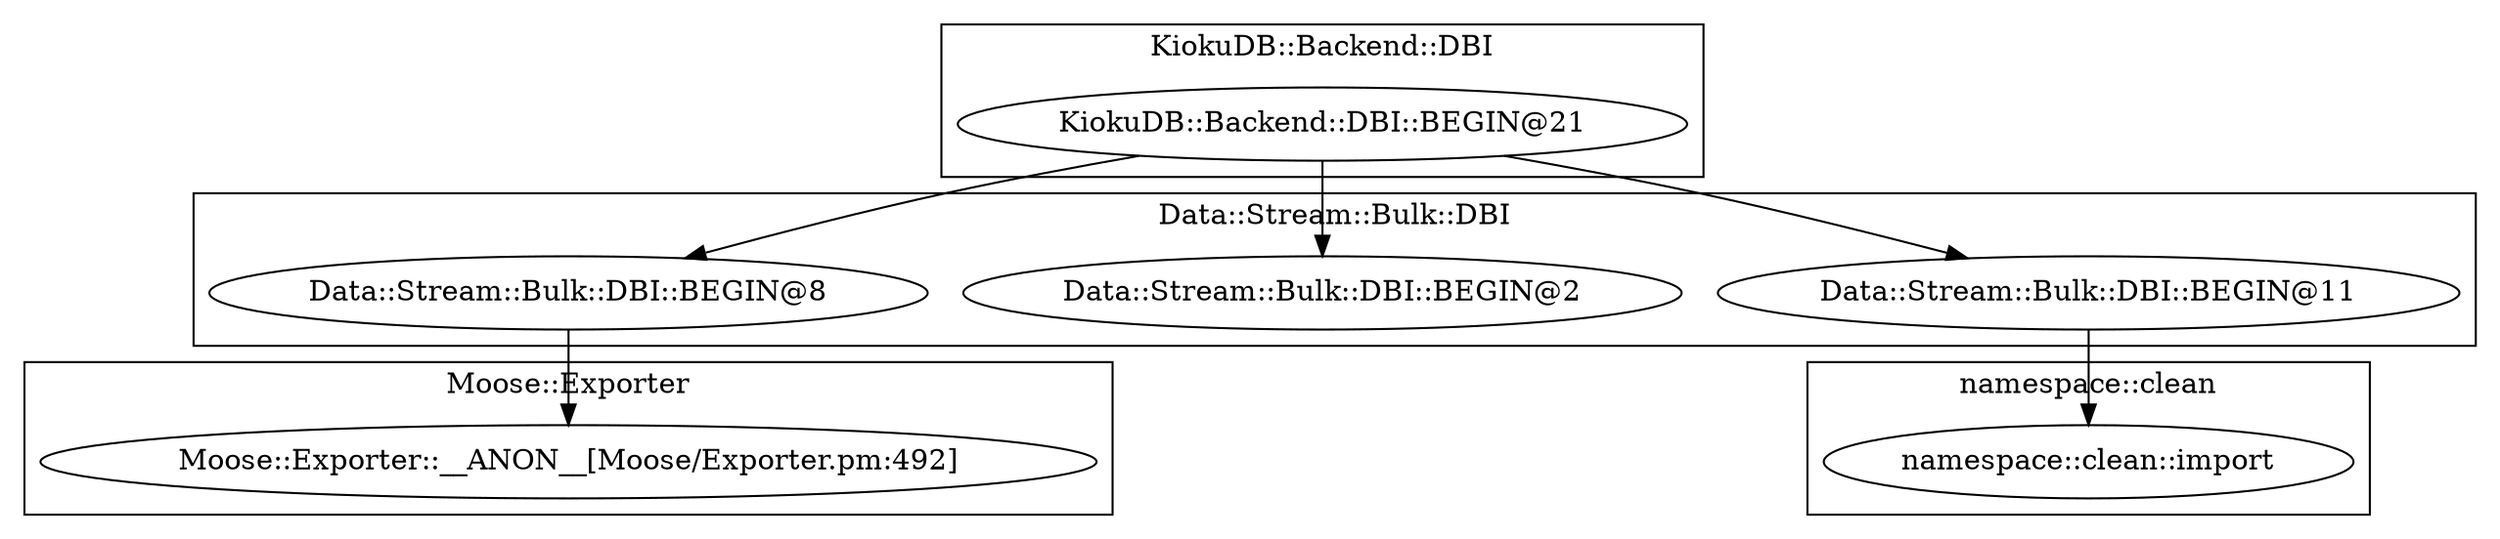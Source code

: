 digraph {
graph [overlap=false]
subgraph cluster_Data_Stream_Bulk_DBI {
	label="Data::Stream::Bulk::DBI";
	"Data::Stream::Bulk::DBI::BEGIN@8";
	"Data::Stream::Bulk::DBI::BEGIN@2";
	"Data::Stream::Bulk::DBI::BEGIN@11";
}
subgraph cluster_KiokuDB_Backend_DBI {
	label="KiokuDB::Backend::DBI";
	"KiokuDB::Backend::DBI::BEGIN@21";
}
subgraph cluster_namespace_clean {
	label="namespace::clean";
	"namespace::clean::import";
}
subgraph cluster_Moose_Exporter {
	label="Moose::Exporter";
	"Moose::Exporter::__ANON__[Moose/Exporter.pm:492]";
}
"KiokuDB::Backend::DBI::BEGIN@21" -> "Data::Stream::Bulk::DBI::BEGIN@8";
"Data::Stream::Bulk::DBI::BEGIN@11" -> "namespace::clean::import";
"KiokuDB::Backend::DBI::BEGIN@21" -> "Data::Stream::Bulk::DBI::BEGIN@11";
"Data::Stream::Bulk::DBI::BEGIN@8" -> "Moose::Exporter::__ANON__[Moose/Exporter.pm:492]";
"KiokuDB::Backend::DBI::BEGIN@21" -> "Data::Stream::Bulk::DBI::BEGIN@2";
}
